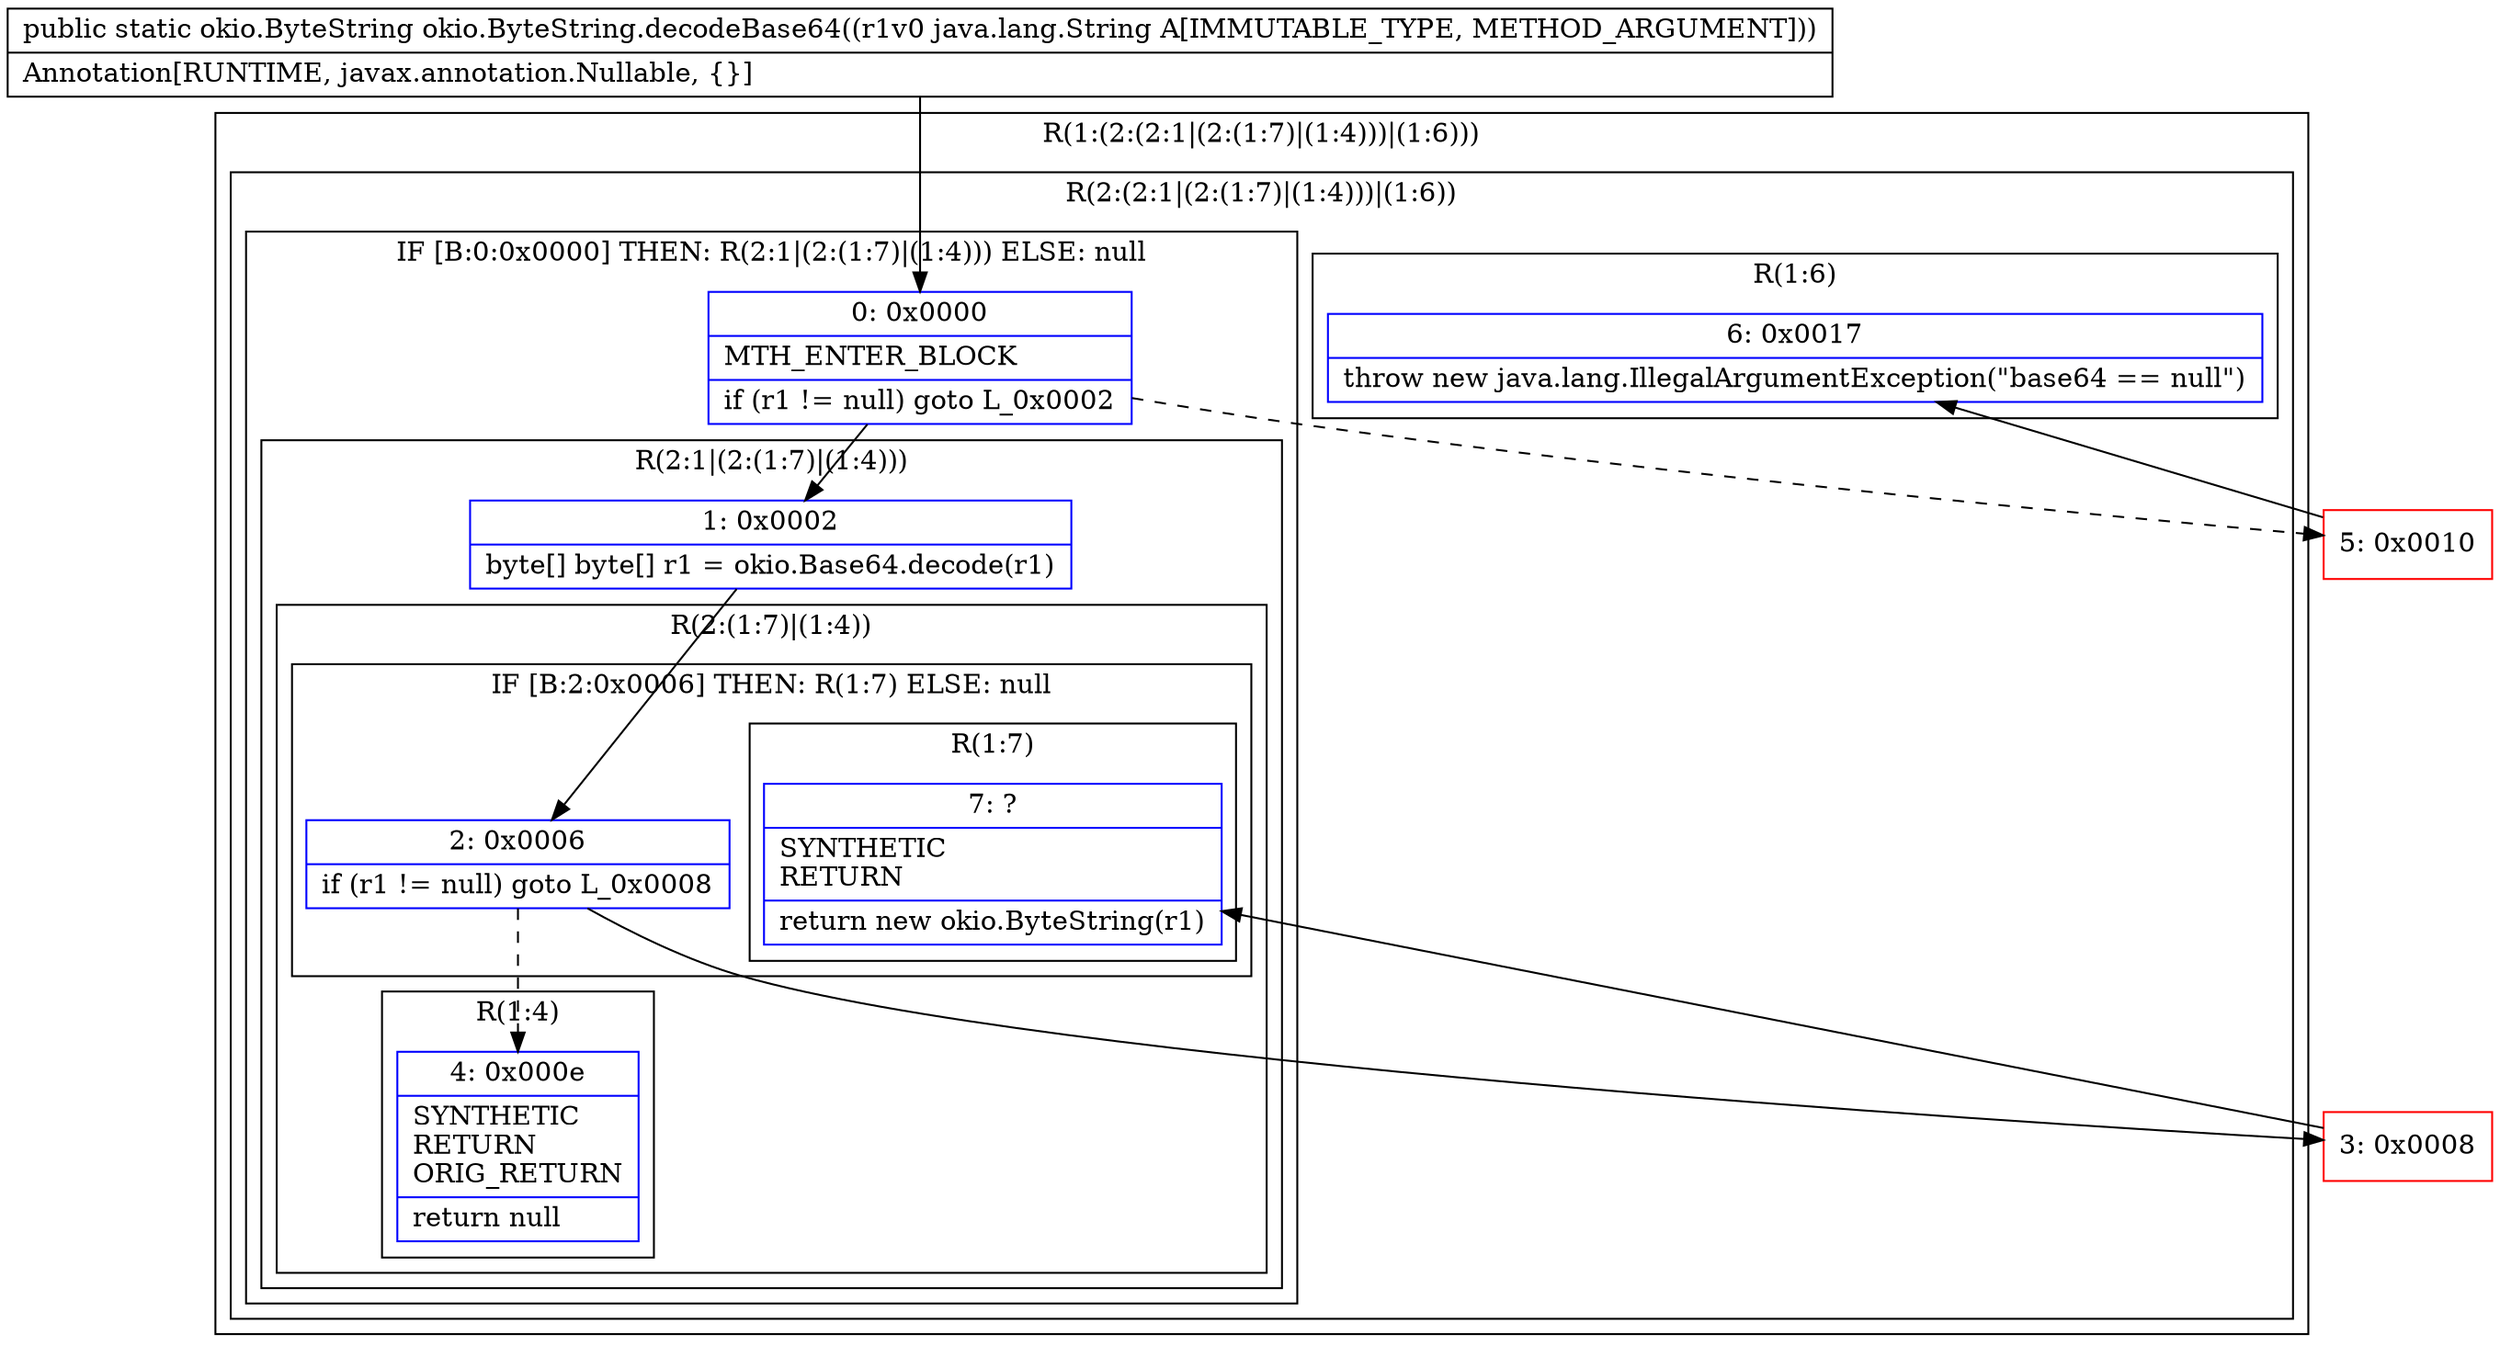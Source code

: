 digraph "CFG forokio.ByteString.decodeBase64(Ljava\/lang\/String;)Lokio\/ByteString;" {
subgraph cluster_Region_87306674 {
label = "R(1:(2:(2:1|(2:(1:7)|(1:4)))|(1:6)))";
node [shape=record,color=blue];
subgraph cluster_Region_1435423322 {
label = "R(2:(2:1|(2:(1:7)|(1:4)))|(1:6))";
node [shape=record,color=blue];
subgraph cluster_IfRegion_1218094375 {
label = "IF [B:0:0x0000] THEN: R(2:1|(2:(1:7)|(1:4))) ELSE: null";
node [shape=record,color=blue];
Node_0 [shape=record,label="{0\:\ 0x0000|MTH_ENTER_BLOCK\l|if (r1 != null) goto L_0x0002\l}"];
subgraph cluster_Region_838771351 {
label = "R(2:1|(2:(1:7)|(1:4)))";
node [shape=record,color=blue];
Node_1 [shape=record,label="{1\:\ 0x0002|byte[] byte[] r1 = okio.Base64.decode(r1)\l}"];
subgraph cluster_Region_617909677 {
label = "R(2:(1:7)|(1:4))";
node [shape=record,color=blue];
subgraph cluster_IfRegion_1491886575 {
label = "IF [B:2:0x0006] THEN: R(1:7) ELSE: null";
node [shape=record,color=blue];
Node_2 [shape=record,label="{2\:\ 0x0006|if (r1 != null) goto L_0x0008\l}"];
subgraph cluster_Region_593764677 {
label = "R(1:7)";
node [shape=record,color=blue];
Node_7 [shape=record,label="{7\:\ ?|SYNTHETIC\lRETURN\l|return new okio.ByteString(r1)\l}"];
}
}
subgraph cluster_Region_4817188 {
label = "R(1:4)";
node [shape=record,color=blue];
Node_4 [shape=record,label="{4\:\ 0x000e|SYNTHETIC\lRETURN\lORIG_RETURN\l|return null\l}"];
}
}
}
}
subgraph cluster_Region_594972533 {
label = "R(1:6)";
node [shape=record,color=blue];
Node_6 [shape=record,label="{6\:\ 0x0017|throw new java.lang.IllegalArgumentException(\"base64 == null\")\l}"];
}
}
}
Node_3 [shape=record,color=red,label="{3\:\ 0x0008}"];
Node_5 [shape=record,color=red,label="{5\:\ 0x0010}"];
MethodNode[shape=record,label="{public static okio.ByteString okio.ByteString.decodeBase64((r1v0 java.lang.String A[IMMUTABLE_TYPE, METHOD_ARGUMENT]))  | Annotation[RUNTIME, javax.annotation.Nullable, \{\}]\l}"];
MethodNode -> Node_0;
Node_0 -> Node_1;
Node_0 -> Node_5[style=dashed];
Node_1 -> Node_2;
Node_2 -> Node_3;
Node_2 -> Node_4[style=dashed];
Node_3 -> Node_7;
Node_5 -> Node_6;
}

